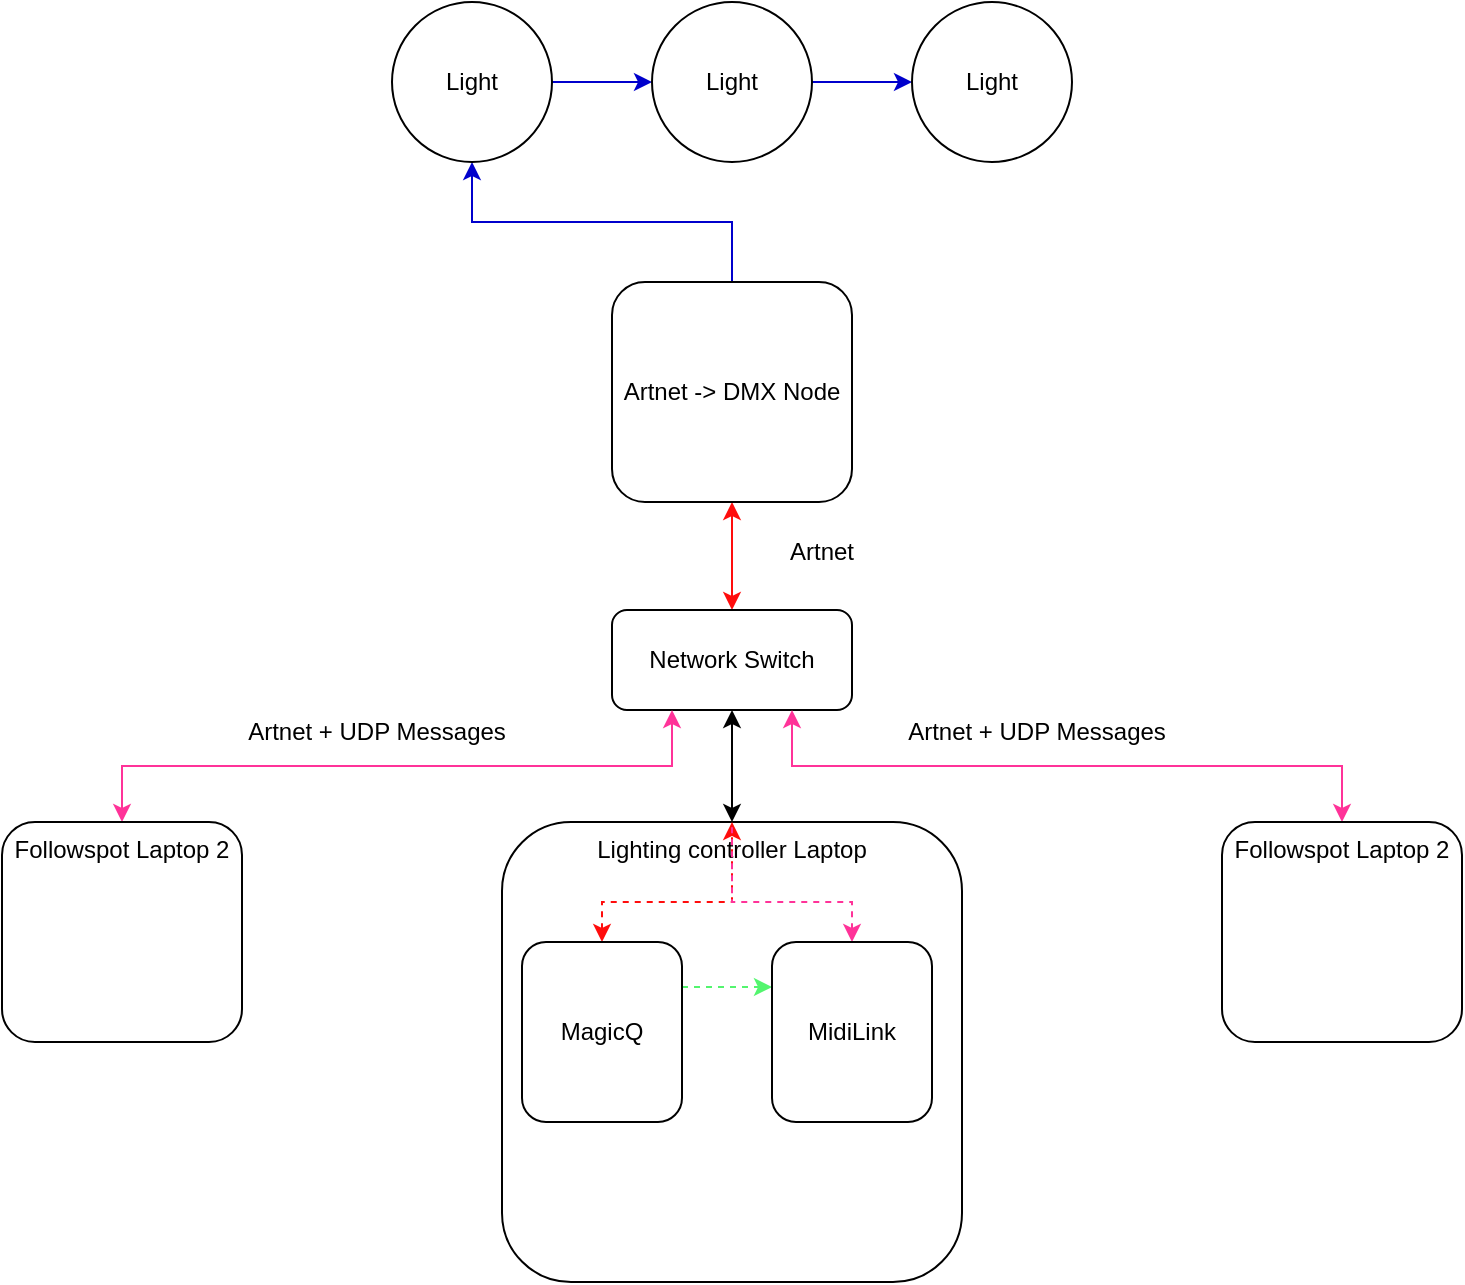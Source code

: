 <mxfile version="20.8.20" type="device"><diagram id="_0EArzrji_FnxhXQn2eU" name="Page-1"><mxGraphModel dx="1434" dy="707" grid="1" gridSize="10" guides="1" tooltips="1" connect="1" arrows="1" fold="1" page="1" pageScale="1" pageWidth="1169" pageHeight="827" math="0" shadow="0"><root><mxCell id="0"/><mxCell id="1" parent="0"/><mxCell id="QP2UyYQqWSG65gQKEhHE-19" style="edgeStyle=orthogonalEdgeStyle;rounded=0;orthogonalLoop=1;jettySize=auto;html=1;exitX=0.5;exitY=0;exitDx=0;exitDy=0;entryX=0.5;entryY=1;entryDx=0;entryDy=0;startArrow=classic;startFill=1;" parent="1" source="QP2UyYQqWSG65gQKEhHE-1" target="QP2UyYQqWSG65gQKEhHE-12" edge="1"><mxGeometry relative="1" as="geometry"/></mxCell><mxCell id="QP2UyYQqWSG65gQKEhHE-1" value="Lighting controller Laptop" style="rounded=1;whiteSpace=wrap;html=1;verticalAlign=top;" parent="1" vertex="1"><mxGeometry x="410" y="470" width="230" height="230" as="geometry"/></mxCell><mxCell id="QP2UyYQqWSG65gQKEhHE-7" style="edgeStyle=orthogonalEdgeStyle;rounded=0;orthogonalLoop=1;jettySize=auto;html=1;exitX=0.5;exitY=0;exitDx=0;exitDy=0;entryX=0.5;entryY=1;entryDx=0;entryDy=0;strokeColor=#0000CC;" parent="1" source="QP2UyYQqWSG65gQKEhHE-2" target="QP2UyYQqWSG65gQKEhHE-3" edge="1"><mxGeometry relative="1" as="geometry"/></mxCell><mxCell id="QP2UyYQqWSG65gQKEhHE-20" style="edgeStyle=orthogonalEdgeStyle;rounded=0;orthogonalLoop=1;jettySize=auto;html=1;exitX=0.5;exitY=1;exitDx=0;exitDy=0;entryX=0.5;entryY=0;entryDx=0;entryDy=0;startArrow=classic;startFill=1;strokeColor=#FF0D0D;" parent="1" source="QP2UyYQqWSG65gQKEhHE-2" target="QP2UyYQqWSG65gQKEhHE-12" edge="1"><mxGeometry relative="1" as="geometry"/></mxCell><mxCell id="QP2UyYQqWSG65gQKEhHE-2" value="Artnet -&amp;gt; DMX Node" style="rounded=1;whiteSpace=wrap;html=1;" parent="1" vertex="1"><mxGeometry x="465" y="200" width="120" height="110" as="geometry"/></mxCell><mxCell id="QP2UyYQqWSG65gQKEhHE-8" style="edgeStyle=orthogonalEdgeStyle;rounded=0;orthogonalLoop=1;jettySize=auto;html=1;exitX=1;exitY=0.5;exitDx=0;exitDy=0;entryX=0;entryY=0.5;entryDx=0;entryDy=0;strokeColor=#0000CC;" parent="1" source="QP2UyYQqWSG65gQKEhHE-3" target="QP2UyYQqWSG65gQKEhHE-4" edge="1"><mxGeometry relative="1" as="geometry"/></mxCell><mxCell id="QP2UyYQqWSG65gQKEhHE-3" value="Light" style="ellipse;whiteSpace=wrap;html=1;aspect=fixed;" parent="1" vertex="1"><mxGeometry x="355" y="60" width="80" height="80" as="geometry"/></mxCell><mxCell id="QP2UyYQqWSG65gQKEhHE-9" style="edgeStyle=orthogonalEdgeStyle;rounded=0;orthogonalLoop=1;jettySize=auto;html=1;exitX=1;exitY=0.5;exitDx=0;exitDy=0;entryX=0;entryY=0.5;entryDx=0;entryDy=0;strokeColor=#0000CC;" parent="1" source="QP2UyYQqWSG65gQKEhHE-4" target="QP2UyYQqWSG65gQKEhHE-5" edge="1"><mxGeometry relative="1" as="geometry"/></mxCell><mxCell id="QP2UyYQqWSG65gQKEhHE-4" value="Light" style="ellipse;whiteSpace=wrap;html=1;aspect=fixed;" parent="1" vertex="1"><mxGeometry x="485" y="60" width="80" height="80" as="geometry"/></mxCell><mxCell id="QP2UyYQqWSG65gQKEhHE-5" value="Light" style="ellipse;whiteSpace=wrap;html=1;aspect=fixed;" parent="1" vertex="1"><mxGeometry x="615" y="60" width="80" height="80" as="geometry"/></mxCell><mxCell id="QP2UyYQqWSG65gQKEhHE-11" value="Artnet" style="text;html=1;strokeColor=none;fillColor=none;align=center;verticalAlign=middle;whiteSpace=wrap;rounded=0;" parent="1" vertex="1"><mxGeometry x="540" y="320" width="60" height="30" as="geometry"/></mxCell><mxCell id="QP2UyYQqWSG65gQKEhHE-12" value="Network Switch" style="rounded=1;whiteSpace=wrap;html=1;" parent="1" vertex="1"><mxGeometry x="465" y="364" width="120" height="50" as="geometry"/></mxCell><mxCell id="QP2UyYQqWSG65gQKEhHE-17" style="edgeStyle=orthogonalEdgeStyle;rounded=0;orthogonalLoop=1;jettySize=auto;html=1;exitX=0.5;exitY=0;exitDx=0;exitDy=0;entryX=0.25;entryY=1;entryDx=0;entryDy=0;startArrow=classic;startFill=1;strokeColor=#FF3399;" parent="1" source="QP2UyYQqWSG65gQKEhHE-15" target="QP2UyYQqWSG65gQKEhHE-12" edge="1"><mxGeometry relative="1" as="geometry"/></mxCell><mxCell id="QP2UyYQqWSG65gQKEhHE-15" value="Followspot Laptop 2" style="rounded=1;whiteSpace=wrap;html=1;verticalAlign=top;" parent="1" vertex="1"><mxGeometry x="160" y="470" width="120" height="110" as="geometry"/></mxCell><mxCell id="QP2UyYQqWSG65gQKEhHE-18" style="edgeStyle=orthogonalEdgeStyle;rounded=0;orthogonalLoop=1;jettySize=auto;html=1;exitX=0.5;exitY=0;exitDx=0;exitDy=0;entryX=0.75;entryY=1;entryDx=0;entryDy=0;startArrow=classic;startFill=1;strokeColor=#FF3399;" parent="1" source="QP2UyYQqWSG65gQKEhHE-16" target="QP2UyYQqWSG65gQKEhHE-12" edge="1"><mxGeometry relative="1" as="geometry"/></mxCell><mxCell id="QP2UyYQqWSG65gQKEhHE-16" value="Followspot Laptop 2" style="rounded=1;whiteSpace=wrap;html=1;verticalAlign=top;" parent="1" vertex="1"><mxGeometry x="770" y="470" width="120" height="110" as="geometry"/></mxCell><mxCell id="QP2UyYQqWSG65gQKEhHE-21" value="Artnet + UDP Messages" style="text;html=1;strokeColor=none;fillColor=none;align=center;verticalAlign=middle;whiteSpace=wrap;rounded=0;" parent="1" vertex="1"><mxGeometry x="580" y="410" width="195" height="30" as="geometry"/></mxCell><mxCell id="QP2UyYQqWSG65gQKEhHE-22" value="Artnet + UDP Messages" style="text;html=1;strokeColor=none;fillColor=none;align=center;verticalAlign=middle;whiteSpace=wrap;rounded=0;" parent="1" vertex="1"><mxGeometry x="250" y="410" width="195" height="30" as="geometry"/></mxCell><mxCell id="QP2UyYQqWSG65gQKEhHE-25" style="edgeStyle=orthogonalEdgeStyle;rounded=0;orthogonalLoop=1;jettySize=auto;html=1;exitX=0.5;exitY=0;exitDx=0;exitDy=0;strokeColor=#FF0D0D;startArrow=classic;startFill=1;dashed=1;entryX=0.5;entryY=0;entryDx=0;entryDy=0;" parent="1" source="QP2UyYQqWSG65gQKEhHE-23" target="QP2UyYQqWSG65gQKEhHE-1" edge="1"><mxGeometry relative="1" as="geometry"/></mxCell><mxCell id="QP2UyYQqWSG65gQKEhHE-27" style="edgeStyle=orthogonalEdgeStyle;rounded=0;orthogonalLoop=1;jettySize=auto;html=1;exitX=1;exitY=0.25;exitDx=0;exitDy=0;entryX=0;entryY=0.25;entryDx=0;entryDy=0;dashed=1;strokeColor=#53F56E;startArrow=none;startFill=0;" parent="1" source="QP2UyYQqWSG65gQKEhHE-23" target="QP2UyYQqWSG65gQKEhHE-24" edge="1"><mxGeometry relative="1" as="geometry"/></mxCell><mxCell id="QP2UyYQqWSG65gQKEhHE-23" value="MagicQ" style="rounded=1;whiteSpace=wrap;html=1;" parent="1" vertex="1"><mxGeometry x="420" y="530" width="80" height="90" as="geometry"/></mxCell><mxCell id="QP2UyYQqWSG65gQKEhHE-26" style="edgeStyle=orthogonalEdgeStyle;rounded=0;orthogonalLoop=1;jettySize=auto;html=1;exitX=0.5;exitY=0;exitDx=0;exitDy=0;entryX=0.5;entryY=0;entryDx=0;entryDy=0;dashed=1;strokeColor=#FF3399;startArrow=classic;startFill=1;endArrow=none;endFill=0;" parent="1" source="QP2UyYQqWSG65gQKEhHE-24" target="QP2UyYQqWSG65gQKEhHE-1" edge="1"><mxGeometry relative="1" as="geometry"/></mxCell><mxCell id="QP2UyYQqWSG65gQKEhHE-24" value="MidiLink" style="rounded=1;whiteSpace=wrap;html=1;" parent="1" vertex="1"><mxGeometry x="545" y="530" width="80" height="90" as="geometry"/></mxCell></root></mxGraphModel></diagram></mxfile>